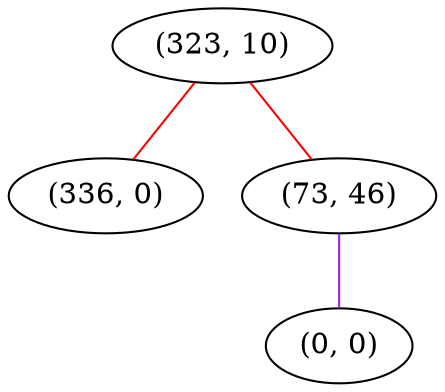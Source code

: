 graph "" {
"(323, 10)";
"(336, 0)";
"(73, 46)";
"(0, 0)";
"(323, 10)" -- "(336, 0)"  [color=red, key=0, weight=1];
"(323, 10)" -- "(73, 46)"  [color=red, key=0, weight=1];
"(73, 46)" -- "(0, 0)"  [color=purple, key=0, weight=4];
}
